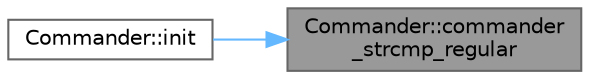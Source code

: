 digraph "Commander::commander_strcmp_regular"
{
 // INTERACTIVE_SVG=YES
 // LATEX_PDF_SIZE
  bgcolor="transparent";
  edge [fontname=Helvetica,fontsize=10,labelfontname=Helvetica,labelfontsize=10];
  node [fontname=Helvetica,fontsize=10,shape=box,height=0.2,width=0.4];
  rankdir="RL";
  Node1 [label="Commander::commander\l_strcmp_regular",height=0.2,width=0.4,color="gray40", fillcolor="grey60", style="filled", fontcolor="black",tooltip="Compare two API-tree element's name."];
  Node1 -> Node2 [dir="back",color="steelblue1",style="solid"];
  Node2 [label="Commander::init",height=0.2,width=0.4,color="grey40", fillcolor="white", style="filled",URL="$class_commander.html#a5d9d12c3d15cf350593f4c2b11ec05d8",tooltip="Initializer."];
}
